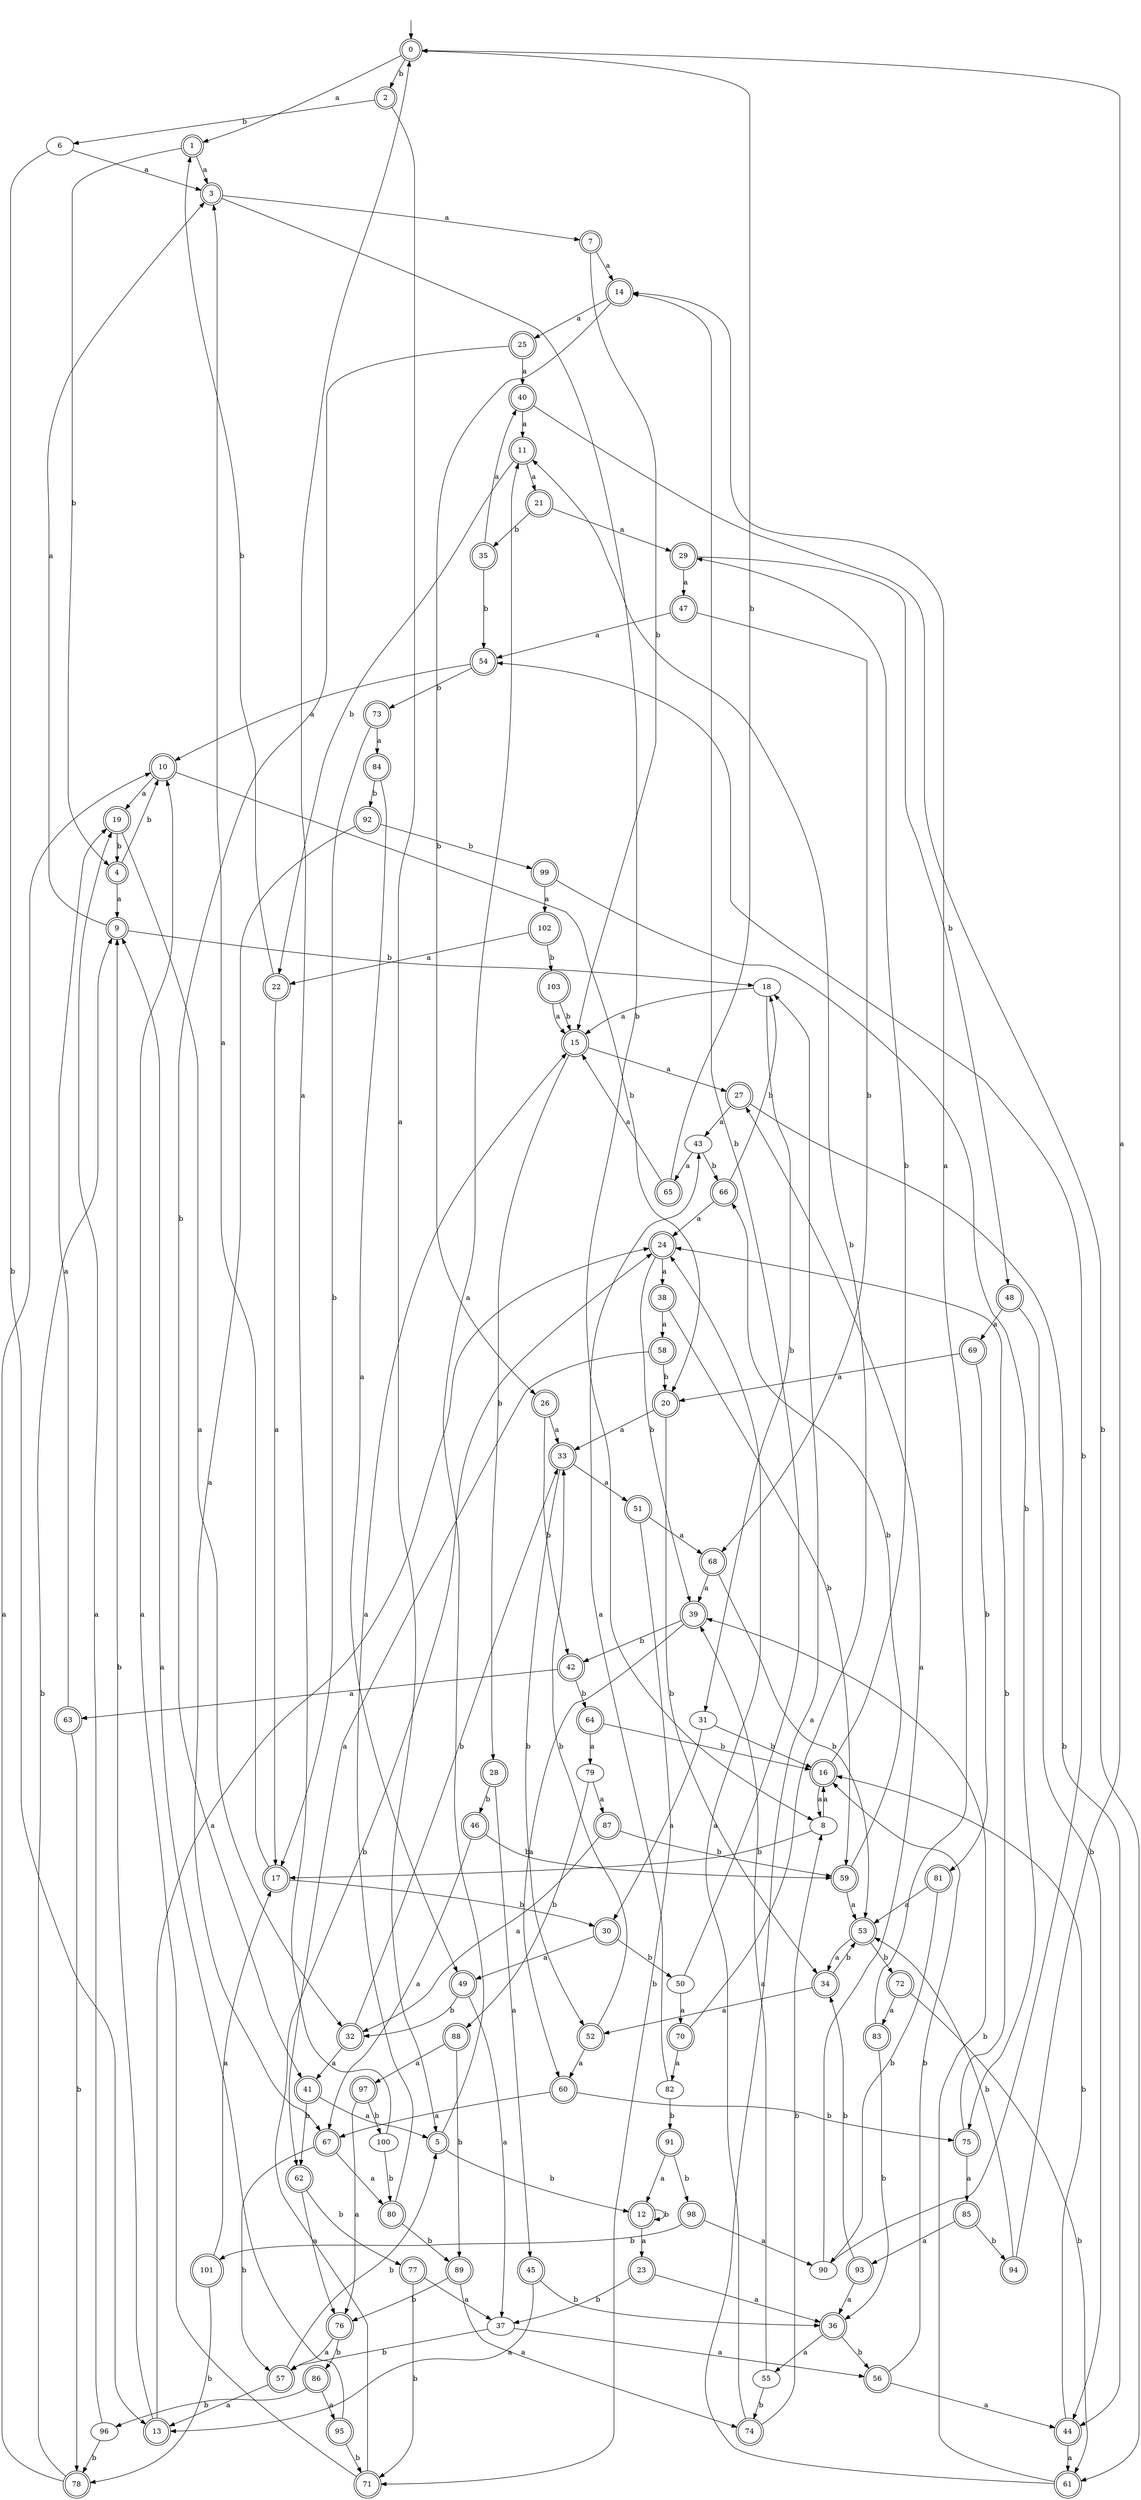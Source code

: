 digraph RandomDFA {
  __start0 [label="", shape=none];
  __start0 -> 0 [label=""];
  0 [shape=circle] [shape=doublecircle]
  0 -> 1 [label="a"]
  0 -> 2 [label="b"]
  1 [shape=doublecircle]
  1 -> 3 [label="a"]
  1 -> 4 [label="b"]
  2 [shape=doublecircle]
  2 -> 5 [label="a"]
  2 -> 6 [label="b"]
  3 [shape=doublecircle]
  3 -> 7 [label="a"]
  3 -> 8 [label="b"]
  4 [shape=doublecircle]
  4 -> 9 [label="a"]
  4 -> 10 [label="b"]
  5 [shape=doublecircle]
  5 -> 11 [label="a"]
  5 -> 12 [label="b"]
  6
  6 -> 3 [label="a"]
  6 -> 13 [label="b"]
  7 [shape=doublecircle]
  7 -> 14 [label="a"]
  7 -> 15 [label="b"]
  8
  8 -> 16 [label="a"]
  8 -> 17 [label="b"]
  9 [shape=doublecircle]
  9 -> 3 [label="a"]
  9 -> 18 [label="b"]
  10 [shape=doublecircle]
  10 -> 19 [label="a"]
  10 -> 20 [label="b"]
  11 [shape=doublecircle]
  11 -> 21 [label="a"]
  11 -> 22 [label="b"]
  12 [shape=doublecircle]
  12 -> 23 [label="a"]
  12 -> 12 [label="b"]
  13 [shape=doublecircle]
  13 -> 24 [label="a"]
  13 -> 9 [label="b"]
  14 [shape=doublecircle]
  14 -> 25 [label="a"]
  14 -> 26 [label="b"]
  15 [shape=doublecircle]
  15 -> 27 [label="a"]
  15 -> 28 [label="b"]
  16 [shape=doublecircle]
  16 -> 8 [label="a"]
  16 -> 29 [label="b"]
  17 [shape=doublecircle]
  17 -> 3 [label="a"]
  17 -> 30 [label="b"]
  18
  18 -> 15 [label="a"]
  18 -> 31 [label="b"]
  19 [shape=doublecircle]
  19 -> 32 [label="a"]
  19 -> 4 [label="b"]
  20 [shape=doublecircle]
  20 -> 33 [label="a"]
  20 -> 34 [label="b"]
  21 [shape=doublecircle]
  21 -> 29 [label="a"]
  21 -> 35 [label="b"]
  22 [shape=doublecircle]
  22 -> 17 [label="a"]
  22 -> 1 [label="b"]
  23 [shape=doublecircle]
  23 -> 36 [label="a"]
  23 -> 37 [label="b"]
  24 [shape=doublecircle]
  24 -> 38 [label="a"]
  24 -> 39 [label="b"]
  25 [shape=doublecircle]
  25 -> 40 [label="a"]
  25 -> 41 [label="b"]
  26 [shape=doublecircle]
  26 -> 33 [label="a"]
  26 -> 42 [label="b"]
  27 [shape=doublecircle]
  27 -> 43 [label="a"]
  27 -> 44 [label="b"]
  28 [shape=doublecircle]
  28 -> 45 [label="a"]
  28 -> 46 [label="b"]
  29 [shape=doublecircle]
  29 -> 47 [label="a"]
  29 -> 48 [label="b"]
  30 [shape=doublecircle]
  30 -> 49 [label="a"]
  30 -> 50 [label="b"]
  31
  31 -> 30 [label="a"]
  31 -> 16 [label="b"]
  32 [shape=doublecircle]
  32 -> 41 [label="a"]
  32 -> 33 [label="b"]
  33 [shape=doublecircle]
  33 -> 51 [label="a"]
  33 -> 52 [label="b"]
  34 [shape=doublecircle]
  34 -> 52 [label="a"]
  34 -> 53 [label="b"]
  35 [shape=doublecircle]
  35 -> 40 [label="a"]
  35 -> 54 [label="b"]
  36 [shape=doublecircle]
  36 -> 55 [label="a"]
  36 -> 56 [label="b"]
  37
  37 -> 56 [label="a"]
  37 -> 57 [label="b"]
  38 [shape=doublecircle]
  38 -> 58 [label="a"]
  38 -> 59 [label="b"]
  39 [shape=doublecircle]
  39 -> 60 [label="a"]
  39 -> 42 [label="b"]
  40 [shape=doublecircle]
  40 -> 11 [label="a"]
  40 -> 61 [label="b"]
  41 [shape=doublecircle]
  41 -> 5 [label="a"]
  41 -> 62 [label="b"]
  42 [shape=doublecircle]
  42 -> 63 [label="a"]
  42 -> 64 [label="b"]
  43
  43 -> 65 [label="a"]
  43 -> 66 [label="b"]
  44 [shape=doublecircle]
  44 -> 61 [label="a"]
  44 -> 16 [label="b"]
  45 [shape=doublecircle]
  45 -> 13 [label="a"]
  45 -> 36 [label="b"]
  46 [shape=doublecircle]
  46 -> 67 [label="a"]
  46 -> 59 [label="b"]
  47 [shape=doublecircle]
  47 -> 54 [label="a"]
  47 -> 68 [label="b"]
  48 [shape=doublecircle]
  48 -> 69 [label="a"]
  48 -> 44 [label="b"]
  49 [shape=doublecircle]
  49 -> 37 [label="a"]
  49 -> 32 [label="b"]
  50
  50 -> 70 [label="a"]
  50 -> 14 [label="b"]
  51 [shape=doublecircle]
  51 -> 68 [label="a"]
  51 -> 71 [label="b"]
  52 [shape=doublecircle]
  52 -> 60 [label="a"]
  52 -> 33 [label="b"]
  53 [shape=doublecircle]
  53 -> 34 [label="a"]
  53 -> 72 [label="b"]
  54 [shape=doublecircle]
  54 -> 10 [label="a"]
  54 -> 73 [label="b"]
  55
  55 -> 39 [label="a"]
  55 -> 74 [label="b"]
  56 [shape=doublecircle]
  56 -> 44 [label="a"]
  56 -> 16 [label="b"]
  57 [shape=doublecircle]
  57 -> 13 [label="a"]
  57 -> 5 [label="b"]
  58 [shape=doublecircle]
  58 -> 62 [label="a"]
  58 -> 20 [label="b"]
  59 [shape=doublecircle]
  59 -> 53 [label="a"]
  59 -> 66 [label="b"]
  60 [shape=doublecircle]
  60 -> 67 [label="a"]
  60 -> 75 [label="b"]
  61 [shape=doublecircle]
  61 -> 18 [label="a"]
  61 -> 39 [label="b"]
  62 [shape=doublecircle]
  62 -> 76 [label="a"]
  62 -> 77 [label="b"]
  63 [shape=doublecircle]
  63 -> 19 [label="a"]
  63 -> 78 [label="b"]
  64 [shape=doublecircle]
  64 -> 79 [label="a"]
  64 -> 16 [label="b"]
  65 [shape=doublecircle]
  65 -> 15 [label="a"]
  65 -> 0 [label="b"]
  66 [shape=doublecircle]
  66 -> 24 [label="a"]
  66 -> 18 [label="b"]
  67 [shape=doublecircle]
  67 -> 80 [label="a"]
  67 -> 57 [label="b"]
  68 [shape=doublecircle]
  68 -> 39 [label="a"]
  68 -> 53 [label="b"]
  69 [shape=doublecircle]
  69 -> 20 [label="a"]
  69 -> 81 [label="b"]
  70 [shape=doublecircle]
  70 -> 82 [label="a"]
  70 -> 11 [label="b"]
  71 [shape=doublecircle]
  71 -> 10 [label="a"]
  71 -> 24 [label="b"]
  72 [shape=doublecircle]
  72 -> 83 [label="a"]
  72 -> 61 [label="b"]
  73 [shape=doublecircle]
  73 -> 84 [label="a"]
  73 -> 17 [label="b"]
  74 [shape=doublecircle]
  74 -> 24 [label="a"]
  74 -> 8 [label="b"]
  75 [shape=doublecircle]
  75 -> 85 [label="a"]
  75 -> 24 [label="b"]
  76 [shape=doublecircle]
  76 -> 57 [label="a"]
  76 -> 86 [label="b"]
  77 [shape=doublecircle]
  77 -> 37 [label="a"]
  77 -> 71 [label="b"]
  78 [shape=doublecircle]
  78 -> 10 [label="a"]
  78 -> 9 [label="b"]
  79
  79 -> 87 [label="a"]
  79 -> 88 [label="b"]
  80 [shape=doublecircle]
  80 -> 15 [label="a"]
  80 -> 89 [label="b"]
  81 [shape=doublecircle]
  81 -> 53 [label="a"]
  81 -> 90 [label="b"]
  82
  82 -> 43 [label="a"]
  82 -> 91 [label="b"]
  83 [shape=doublecircle]
  83 -> 14 [label="a"]
  83 -> 36 [label="b"]
  84 [shape=doublecircle]
  84 -> 49 [label="a"]
  84 -> 92 [label="b"]
  85 [shape=doublecircle]
  85 -> 93 [label="a"]
  85 -> 94 [label="b"]
  86 [shape=doublecircle]
  86 -> 95 [label="a"]
  86 -> 96 [label="b"]
  87 [shape=doublecircle]
  87 -> 32 [label="a"]
  87 -> 59 [label="b"]
  88 [shape=doublecircle]
  88 -> 97 [label="a"]
  88 -> 89 [label="b"]
  89 [shape=doublecircle]
  89 -> 74 [label="a"]
  89 -> 76 [label="b"]
  90
  90 -> 27 [label="a"]
  90 -> 54 [label="b"]
  91 [shape=doublecircle]
  91 -> 12 [label="a"]
  91 -> 98 [label="b"]
  92 [shape=doublecircle]
  92 -> 67 [label="a"]
  92 -> 99 [label="b"]
  93 [shape=doublecircle]
  93 -> 36 [label="a"]
  93 -> 34 [label="b"]
  94 [shape=doublecircle]
  94 -> 0 [label="a"]
  94 -> 53 [label="b"]
  95 [shape=doublecircle]
  95 -> 9 [label="a"]
  95 -> 71 [label="b"]
  96
  96 -> 19 [label="a"]
  96 -> 78 [label="b"]
  97 [shape=doublecircle]
  97 -> 76 [label="a"]
  97 -> 100 [label="b"]
  98 [shape=doublecircle]
  98 -> 90 [label="a"]
  98 -> 101 [label="b"]
  99 [shape=doublecircle]
  99 -> 102 [label="a"]
  99 -> 75 [label="b"]
  100
  100 -> 0 [label="a"]
  100 -> 80 [label="b"]
  101 [shape=doublecircle]
  101 -> 17 [label="a"]
  101 -> 78 [label="b"]
  102 [shape=doublecircle]
  102 -> 22 [label="a"]
  102 -> 103 [label="b"]
  103 [shape=doublecircle]
  103 -> 15 [label="a"]
  103 -> 15 [label="b"]
}
